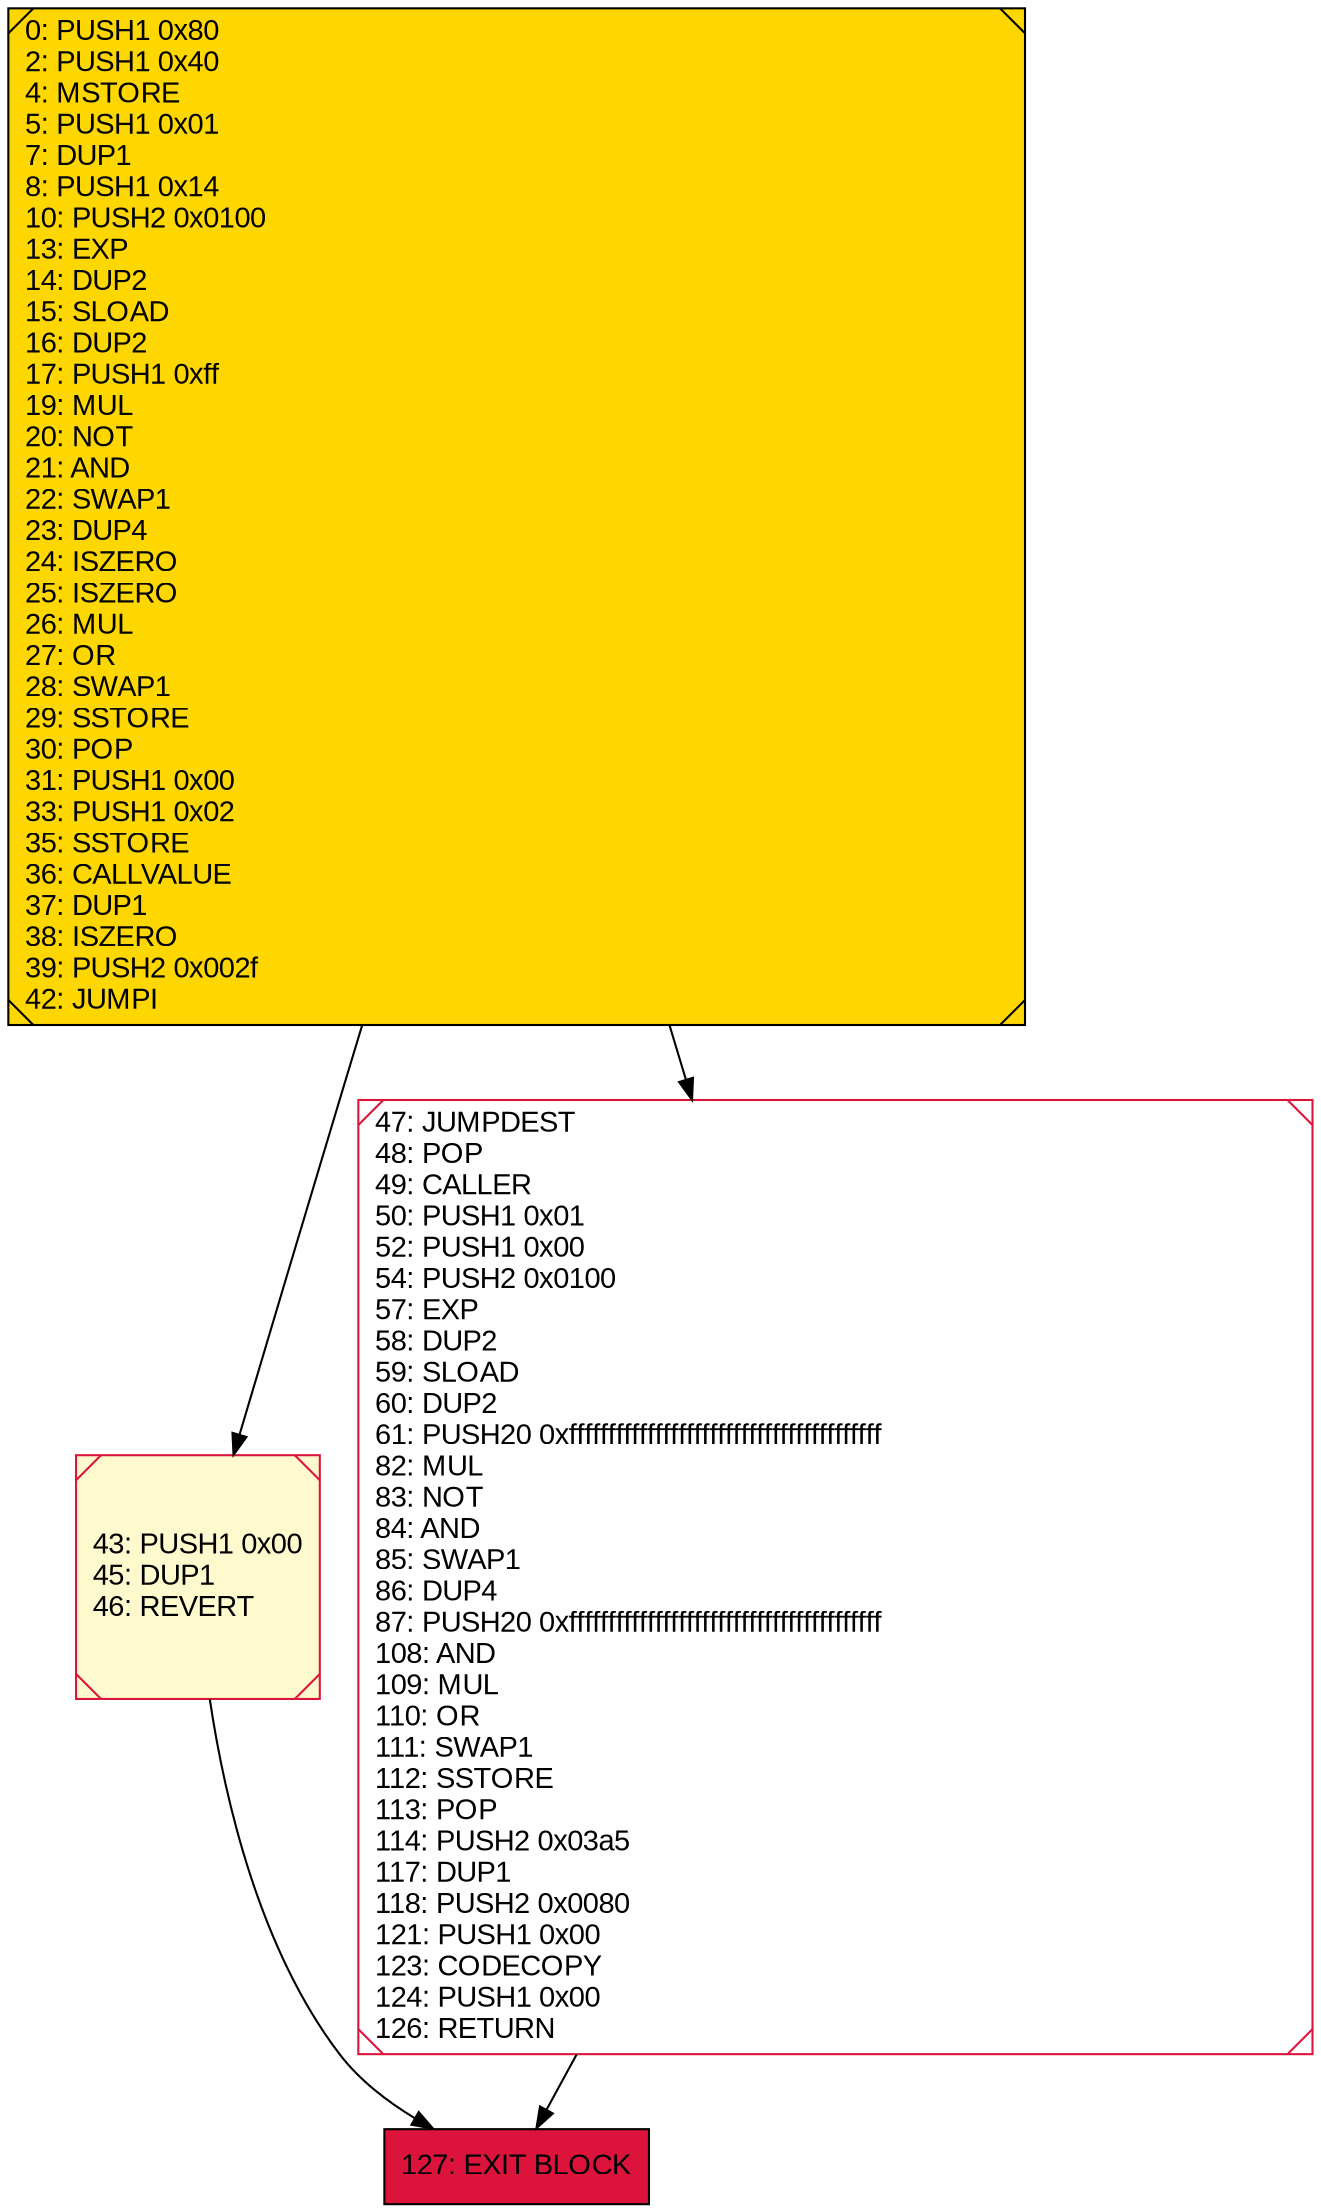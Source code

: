 digraph G {
bgcolor=transparent rankdir=UD;
node [shape=box style=filled color=black fillcolor=white fontname=arial fontcolor=black];
43 [label="43: PUSH1 0x00\l45: DUP1\l46: REVERT\l" fillcolor=lemonchiffon shape=Msquare color=crimson ];
0 [label="0: PUSH1 0x80\l2: PUSH1 0x40\l4: MSTORE\l5: PUSH1 0x01\l7: DUP1\l8: PUSH1 0x14\l10: PUSH2 0x0100\l13: EXP\l14: DUP2\l15: SLOAD\l16: DUP2\l17: PUSH1 0xff\l19: MUL\l20: NOT\l21: AND\l22: SWAP1\l23: DUP4\l24: ISZERO\l25: ISZERO\l26: MUL\l27: OR\l28: SWAP1\l29: SSTORE\l30: POP\l31: PUSH1 0x00\l33: PUSH1 0x02\l35: SSTORE\l36: CALLVALUE\l37: DUP1\l38: ISZERO\l39: PUSH2 0x002f\l42: JUMPI\l" fillcolor=lemonchiffon shape=Msquare fillcolor=gold ];
47 [label="47: JUMPDEST\l48: POP\l49: CALLER\l50: PUSH1 0x01\l52: PUSH1 0x00\l54: PUSH2 0x0100\l57: EXP\l58: DUP2\l59: SLOAD\l60: DUP2\l61: PUSH20 0xffffffffffffffffffffffffffffffffffffffff\l82: MUL\l83: NOT\l84: AND\l85: SWAP1\l86: DUP4\l87: PUSH20 0xffffffffffffffffffffffffffffffffffffffff\l108: AND\l109: MUL\l110: OR\l111: SWAP1\l112: SSTORE\l113: POP\l114: PUSH2 0x03a5\l117: DUP1\l118: PUSH2 0x0080\l121: PUSH1 0x00\l123: CODECOPY\l124: PUSH1 0x00\l126: RETURN\l" shape=Msquare color=crimson ];
127 [label="127: EXIT BLOCK\l" fillcolor=crimson ];
0 -> 43;
47 -> 127;
43 -> 127;
0 -> 47;
}